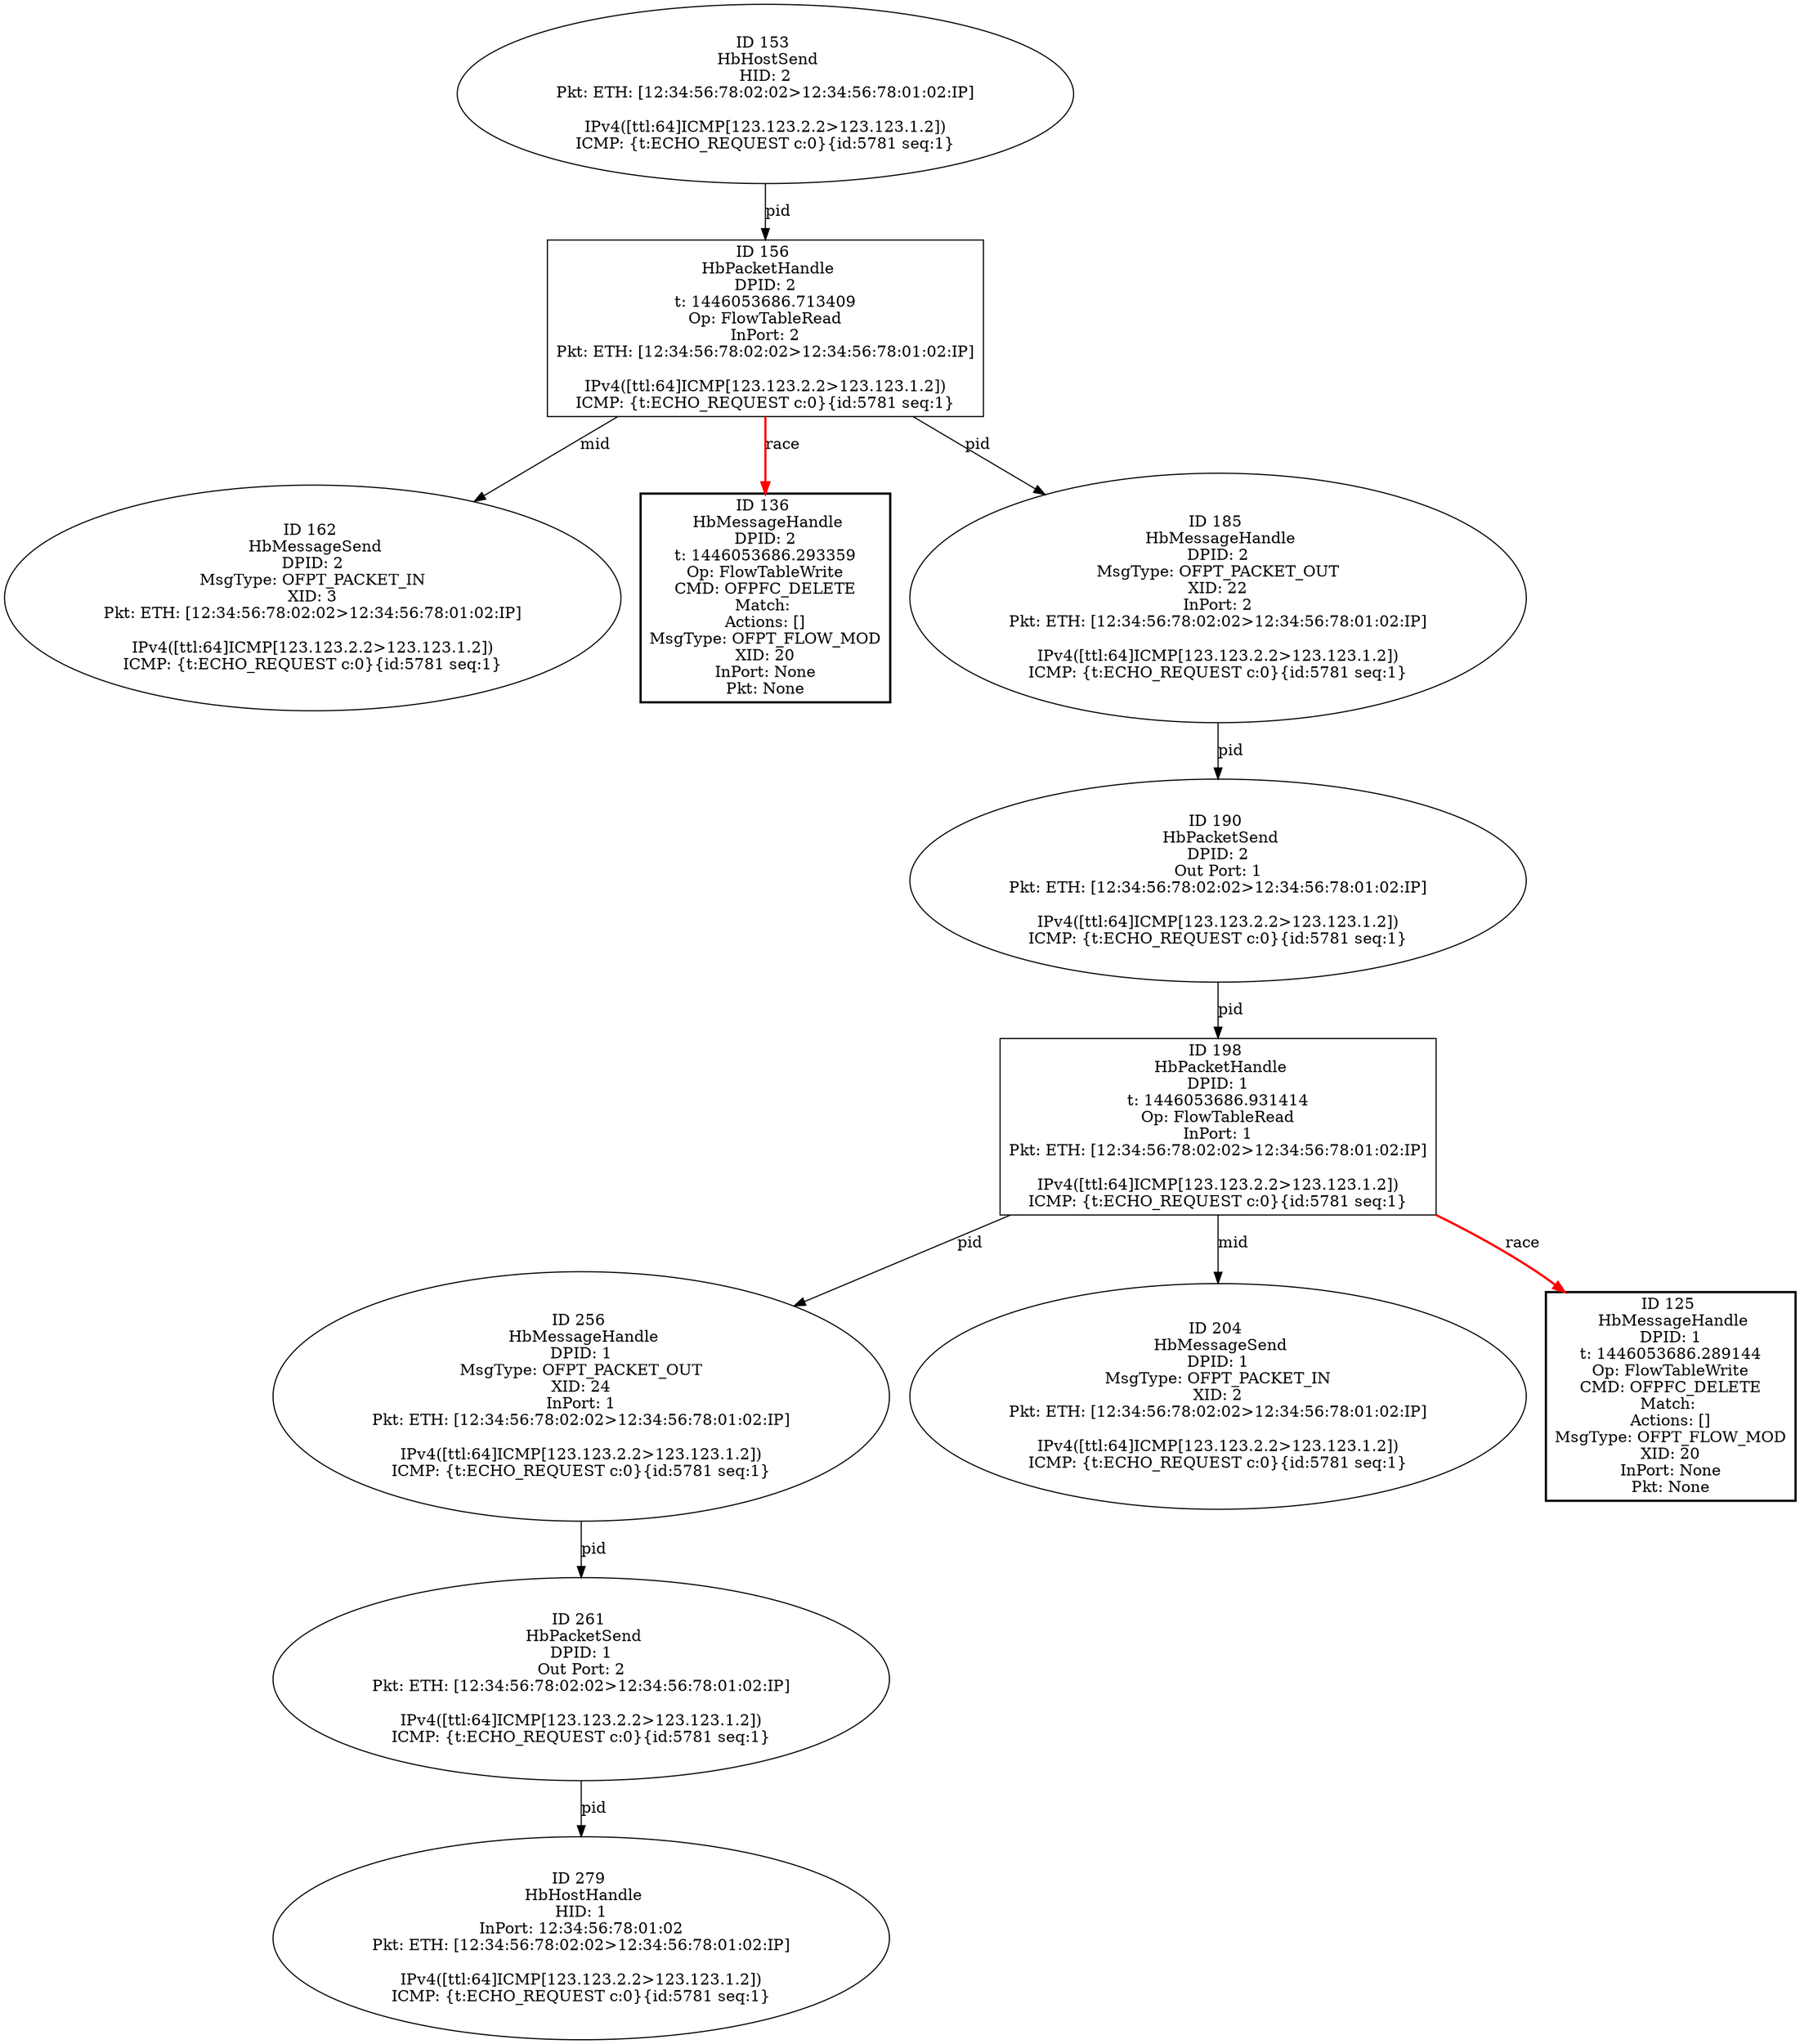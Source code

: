 strict digraph G {
256 [shape=oval, event=<hb_events.HbMessageHandle object at 0x103a7c290>, label="ID 256 
 HbMessageHandle
DPID: 1
MsgType: OFPT_PACKET_OUT
XID: 24
InPort: 1
Pkt: ETH: [12:34:56:78:02:02>12:34:56:78:01:02:IP]

IPv4([ttl:64]ICMP[123.123.2.2>123.123.1.2])
ICMP: {t:ECHO_REQUEST c:0}{id:5781 seq:1}"];
162 [shape=oval, event=<hb_events.HbMessageSend object at 0x103a5c1d0>, label="ID 162 
 HbMessageSend
DPID: 2
MsgType: OFPT_PACKET_IN
XID: 3
Pkt: ETH: [12:34:56:78:02:02>12:34:56:78:01:02:IP]

IPv4([ttl:64]ICMP[123.123.2.2>123.123.1.2])
ICMP: {t:ECHO_REQUEST c:0}{id:5781 seq:1}"];
261 [shape=oval, event=<hb_events.HbPacketSend object at 0x103a7c790>, label="ID 261 
 HbPacketSend
DPID: 1
Out Port: 2
Pkt: ETH: [12:34:56:78:02:02>12:34:56:78:01:02:IP]

IPv4([ttl:64]ICMP[123.123.2.2>123.123.1.2])
ICMP: {t:ECHO_REQUEST c:0}{id:5781 seq:1}"];
198 [shape=box, event=<hb_events.HbPacketHandle object at 0x103a62c50>, label="ID 198 
 HbPacketHandle
DPID: 1
t: 1446053686.931414
Op: FlowTableRead
InPort: 1
Pkt: ETH: [12:34:56:78:02:02>12:34:56:78:01:02:IP]

IPv4([ttl:64]ICMP[123.123.2.2>123.123.1.2])
ICMP: {t:ECHO_REQUEST c:0}{id:5781 seq:1}"];
136 [shape=box, style=bold, event=<hb_events.HbMessageHandle object at 0x103a4d6d0>, label="ID 136 
 HbMessageHandle
DPID: 2
t: 1446053686.293359
Op: FlowTableWrite
CMD: OFPFC_DELETE
Match: 
Actions: []
MsgType: OFPT_FLOW_MOD
XID: 20
InPort: None
Pkt: None"];
204 [shape=oval, event=<hb_events.HbMessageSend object at 0x103a69590>, label="ID 204 
 HbMessageSend
DPID: 1
MsgType: OFPT_PACKET_IN
XID: 2
Pkt: ETH: [12:34:56:78:02:02>12:34:56:78:01:02:IP]

IPv4([ttl:64]ICMP[123.123.2.2>123.123.1.2])
ICMP: {t:ECHO_REQUEST c:0}{id:5781 seq:1}"];
190 [shape=oval, event=<hb_events.HbPacketSend object at 0x103a627d0>, label="ID 190 
 HbPacketSend
DPID: 2
Out Port: 1
Pkt: ETH: [12:34:56:78:02:02>12:34:56:78:01:02:IP]

IPv4([ttl:64]ICMP[123.123.2.2>123.123.1.2])
ICMP: {t:ECHO_REQUEST c:0}{id:5781 seq:1}"];
279 [shape=oval, event=<hb_events.HbHostHandle object at 0x103a7cf10>, label="ID 279 
 HbHostHandle
HID: 1
InPort: 12:34:56:78:01:02
Pkt: ETH: [12:34:56:78:02:02>12:34:56:78:01:02:IP]

IPv4([ttl:64]ICMP[123.123.2.2>123.123.1.2])
ICMP: {t:ECHO_REQUEST c:0}{id:5781 seq:1}"];
153 [shape=oval, event=<hb_events.HbHostSend object at 0x103a55650>, label="ID 153 
 HbHostSend
HID: 2
Pkt: ETH: [12:34:56:78:02:02>12:34:56:78:01:02:IP]

IPv4([ttl:64]ICMP[123.123.2.2>123.123.1.2])
ICMP: {t:ECHO_REQUEST c:0}{id:5781 seq:1}"];
156 [shape=box, event=<hb_events.HbPacketHandle object at 0x103a55890>, label="ID 156 
 HbPacketHandle
DPID: 2
t: 1446053686.713409
Op: FlowTableRead
InPort: 2
Pkt: ETH: [12:34:56:78:02:02>12:34:56:78:01:02:IP]

IPv4([ttl:64]ICMP[123.123.2.2>123.123.1.2])
ICMP: {t:ECHO_REQUEST c:0}{id:5781 seq:1}"];
125 [shape=box, style=bold, event=<hb_events.HbMessageHandle object at 0x103a47690>, label="ID 125 
 HbMessageHandle
DPID: 1
t: 1446053686.289144
Op: FlowTableWrite
CMD: OFPFC_DELETE
Match: 
Actions: []
MsgType: OFPT_FLOW_MOD
XID: 20
InPort: None
Pkt: None"];
185 [shape=oval, event=<hb_events.HbMessageHandle object at 0x103a622d0>, label="ID 185 
 HbMessageHandle
DPID: 2
MsgType: OFPT_PACKET_OUT
XID: 22
InPort: 2
Pkt: ETH: [12:34:56:78:02:02>12:34:56:78:01:02:IP]

IPv4([ttl:64]ICMP[123.123.2.2>123.123.1.2])
ICMP: {t:ECHO_REQUEST c:0}{id:5781 seq:1}"];
256 -> 261  [rel=pid, label=pid];
261 -> 279  [rel=pid, label=pid];
198 -> 256  [rel=pid, label=pid];
198 -> 204  [rel=mid, label=mid];
198 -> 125  [harmful=True, color=red, style=bold, rel=race, label=race];
185 -> 190  [rel=pid, label=pid];
153 -> 156  [rel=pid, label=pid];
156 -> 136  [harmful=True, color=red, style=bold, rel=race, label=race];
156 -> 185  [rel=pid, label=pid];
156 -> 162  [rel=mid, label=mid];
190 -> 198  [rel=pid, label=pid];
}
